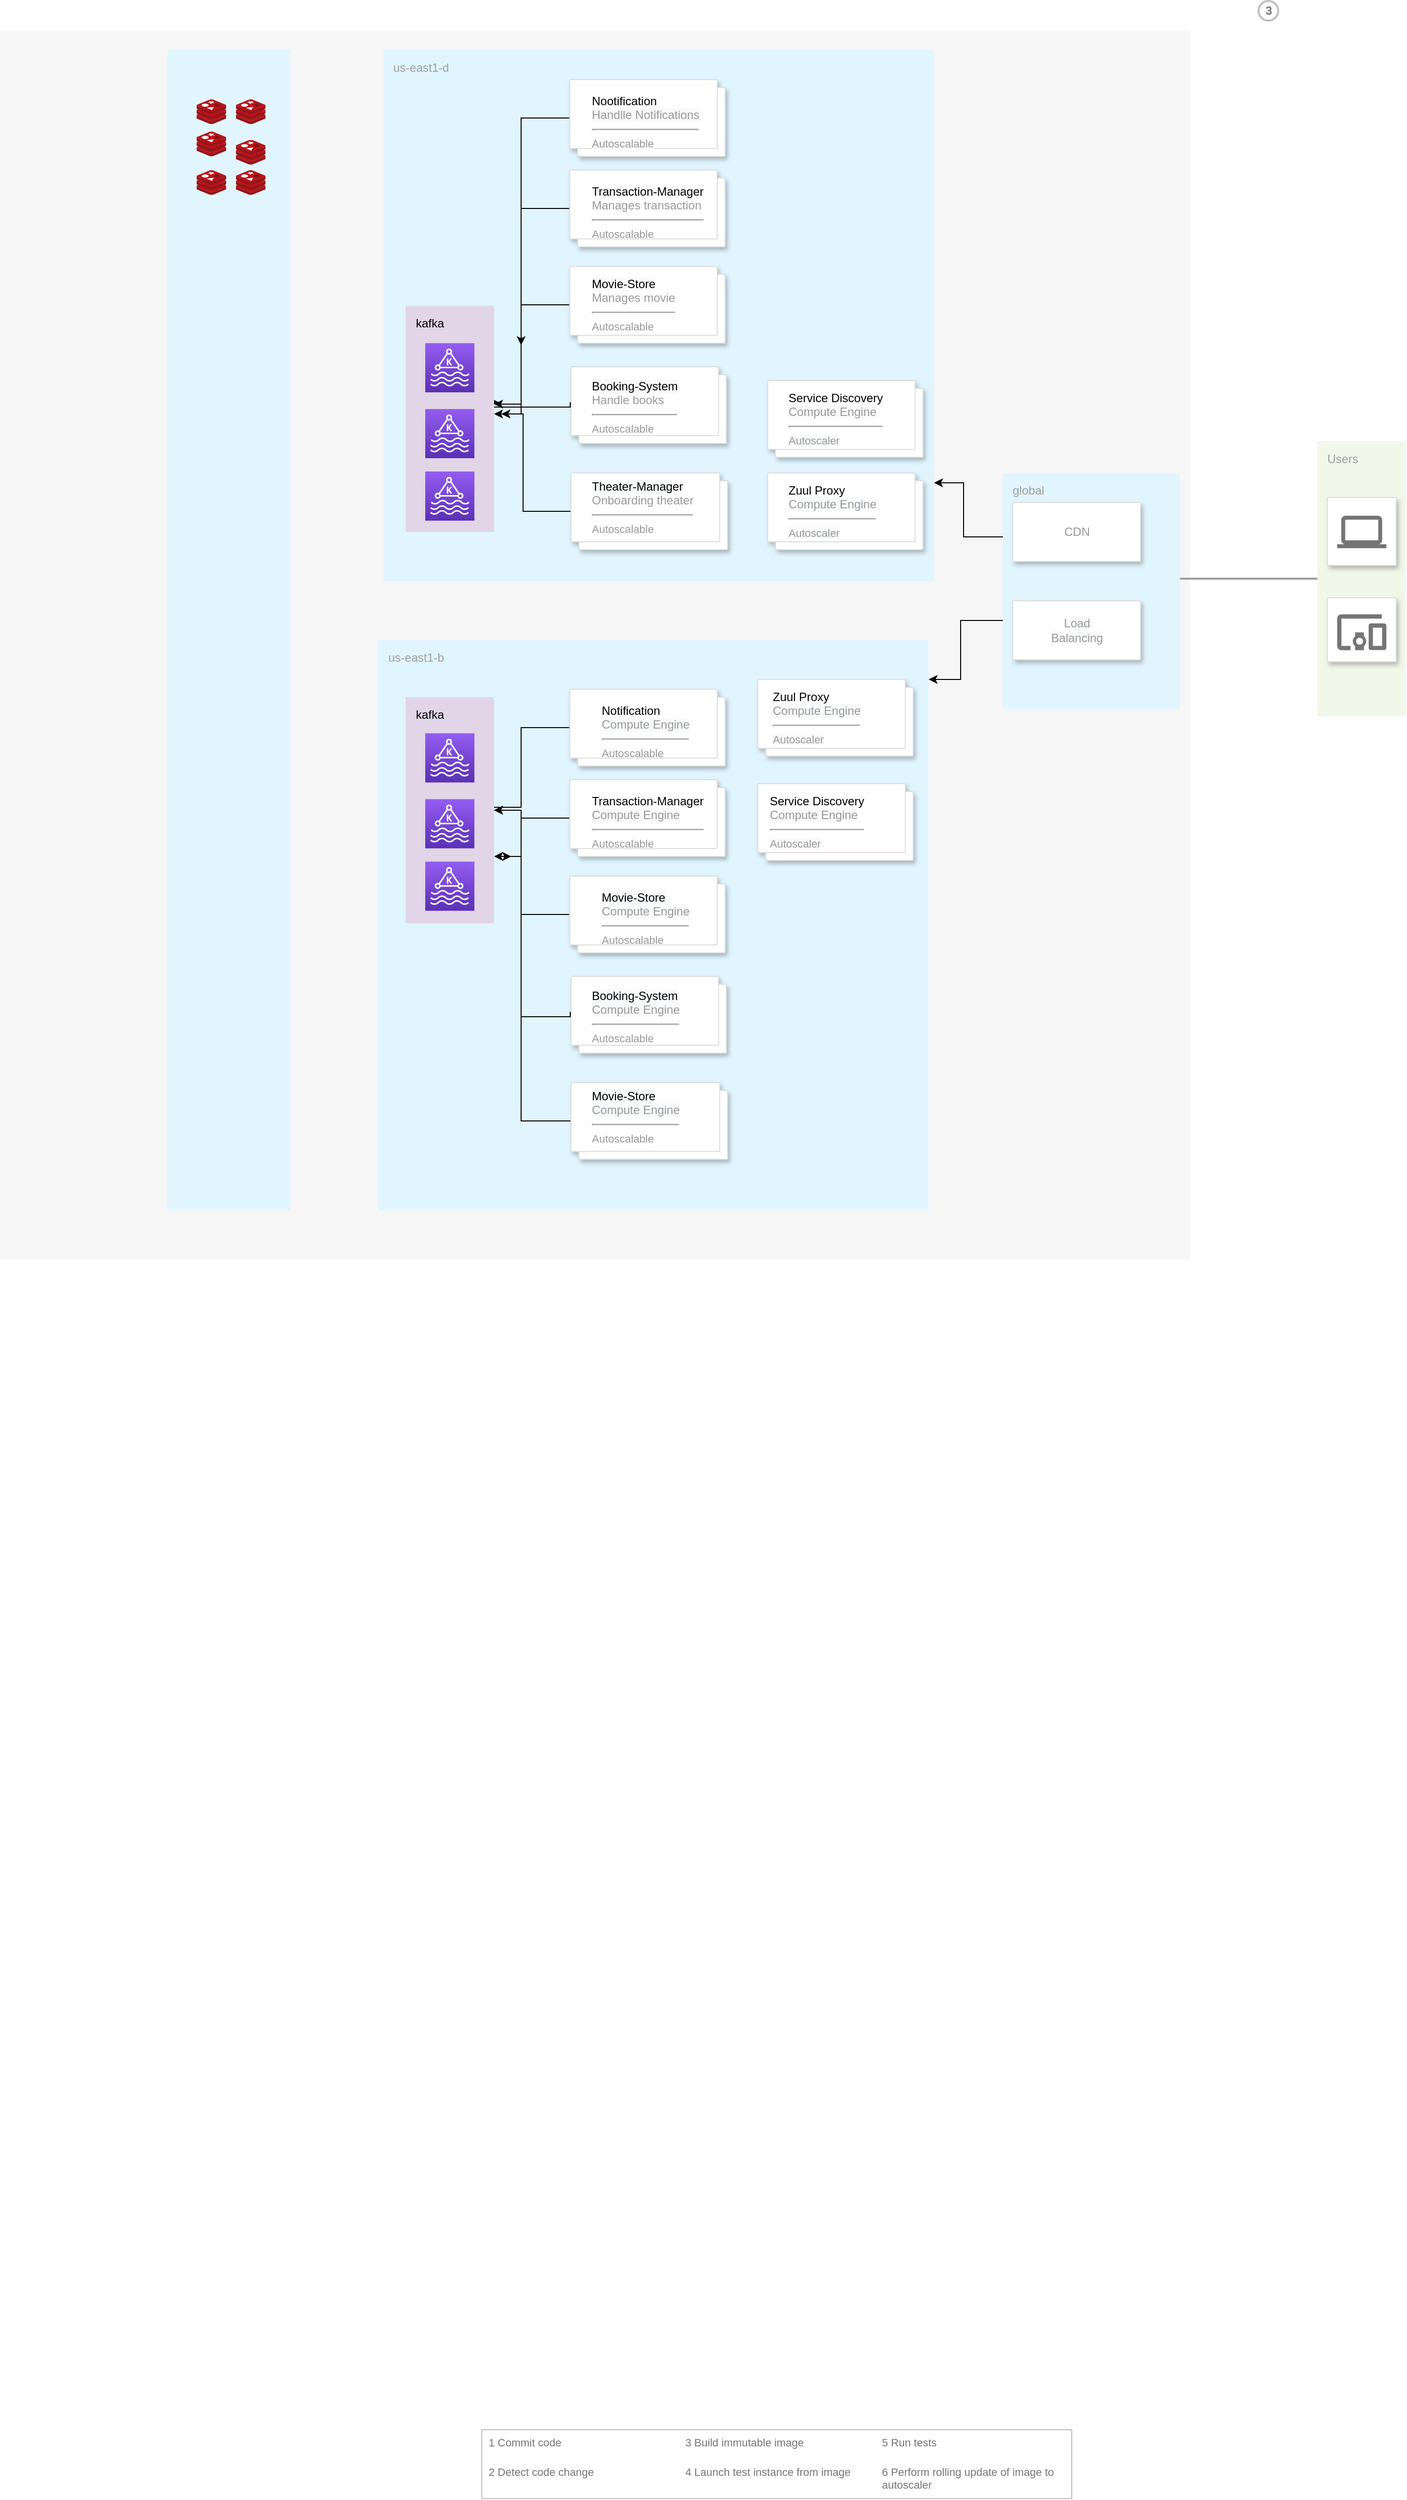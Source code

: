 <mxfile version="14.6.13" type="github">
  <diagram id="f106602c-feb2-e66a-4537-3a34d633f6aa" name="Page-1">
    <mxGraphModel dx="2591" dy="1601" grid="1" gridSize="10" guides="1" tooltips="1" connect="1" arrows="1" fold="1" page="1" pageScale="1" pageWidth="1169" pageHeight="827" background="#ffffff" math="0" shadow="0">
      <root>
        <mxCell id="0" />
        <mxCell id="1" parent="0" />
        <mxCell id="14" value="" style="fillColor=#F6F6F6;strokeColor=none;shadow=0;gradientColor=none;fontSize=14;align=left;spacing=10;fontColor=#717171;9E9E9E;verticalAlign=top;spacingTop=-4;fontStyle=0;spacingLeft=40;html=1;" parent="1" vertex="1">
          <mxGeometry x="-240" y="-10" width="1210" height="1250" as="geometry" />
        </mxCell>
        <mxCell id="756" value="Users" style="rounded=1;absoluteArcSize=1;arcSize=2;html=1;strokeColor=none;gradientColor=none;shadow=0;dashed=0;strokeColor=none;fontSize=12;fontColor=#9E9E9E;align=left;verticalAlign=top;spacing=10;spacingTop=-4;fillColor=#F1F8E9;" parent="1" vertex="1">
          <mxGeometry x="1100" y="407.5" width="90" height="280" as="geometry" />
        </mxCell>
        <mxCell id="753" value="us-east1-d" style="rounded=1;absoluteArcSize=1;arcSize=2;html=1;strokeColor=none;gradientColor=none;shadow=0;dashed=0;strokeColor=none;fontSize=12;fontColor=#9E9E9E;align=left;verticalAlign=top;spacing=10;spacingTop=-4;fillColor=#E1F5FE;" parent="1" vertex="1">
          <mxGeometry x="150" y="10" width="560" height="540" as="geometry" />
        </mxCell>
        <mxCell id="vBc87_a1FCo5C6hP3Pv9-857" value="" style="edgeStyle=orthogonalEdgeStyle;rounded=0;orthogonalLoop=1;jettySize=auto;html=1;" edge="1" parent="1" source="743" target="vBc87_a1FCo5C6hP3Pv9-837">
          <mxGeometry relative="1" as="geometry">
            <Array as="points">
              <mxPoint x="292" y="479" />
              <mxPoint x="292" y="380" />
            </Array>
          </mxGeometry>
        </mxCell>
        <mxCell id="743" value="" style="shape=mxgraph.gcp2.doubleRect;strokeColor=#dddddd;fillColor=#ffffff;shadow=1;strokeWidth=1;fontSize=10;fontColor=#9E9E9E;align=center;html=1;" parent="1" vertex="1">
          <mxGeometry x="340.75" y="440" width="159.25" height="78" as="geometry" />
        </mxCell>
        <mxCell id="749" value="" style="strokeColor=#dddddd;fillColor=#ffffff;shadow=1;strokeWidth=1;rounded=1;absoluteArcSize=1;arcSize=2;labelPosition=center;verticalLabelPosition=middle;align=center;verticalAlign=bottom;spacingLeft=0;fontColor=#999999;fontSize=12;whiteSpace=wrap;spacingBottom=2;html=1;" parent="1" vertex="1">
          <mxGeometry x="1110" y="465" width="70" height="69" as="geometry" />
        </mxCell>
        <mxCell id="750" value="" style="dashed=0;connectable=0;html=1;fillColor=#757575;strokeColor=none;shape=mxgraph.gcp2.laptop;part=1;" parent="749" vertex="1">
          <mxGeometry x="0.5" width="50" height="33" relative="1" as="geometry">
            <mxPoint x="-25" y="18.5" as="offset" />
          </mxGeometry>
        </mxCell>
        <mxCell id="751" value="" style="strokeColor=#dddddd;fillColor=#ffffff;shadow=1;strokeWidth=1;rounded=1;absoluteArcSize=1;arcSize=2;labelPosition=center;verticalLabelPosition=middle;align=center;verticalAlign=bottom;spacingLeft=0;fontColor=#999999;fontSize=12;whiteSpace=wrap;spacingBottom=2;html=1;" parent="1" vertex="1">
          <mxGeometry x="1110" y="567" width="70" height="65" as="geometry" />
        </mxCell>
        <mxCell id="752" value="" style="dashed=0;connectable=0;html=1;fillColor=#757575;strokeColor=none;shape=mxgraph.gcp2.mobile_devices;part=1;" parent="751" vertex="1">
          <mxGeometry x="0.5" width="50" height="36.5" relative="1" as="geometry">
            <mxPoint x="-25" y="16.75" as="offset" />
          </mxGeometry>
        </mxCell>
        <mxCell id="773" value="3" style="shape=ellipse;fillColor=#ffffff;strokeColor=#BDBDBD;strokeWidth=2;shadow=0;gradientColor=none;fontColor=#757575;align=center;html=1;fontStyle=1;spacingTop=-1;" parent="1" vertex="1">
          <mxGeometry x="1040" y="-40" width="20" height="20" as="geometry" />
        </mxCell>
        <mxCell id="vBc87_a1FCo5C6hP3Pv9-796" value="&lt;font color=&quot;#000000&quot; style=&quot;font-family: &amp;#34;helvetica&amp;#34; ; font-size: 12px ; font-style: normal ; font-weight: 400 ; letter-spacing: normal ; text-align: left ; text-indent: 0px ; text-transform: none ; word-spacing: 0px ; background-color: rgb(248 , 249 , 250)&quot;&gt;Theater-Manager&lt;/font&gt;&lt;br style=&quot;color: rgb(153 , 153 , 153) ; font-family: &amp;#34;helvetica&amp;#34; ; font-size: 12px ; font-style: normal ; font-weight: 400 ; letter-spacing: normal ; text-align: left ; text-indent: 0px ; text-transform: none ; word-spacing: 0px ; background-color: rgb(248 , 249 , 250)&quot;&gt;&lt;font color=&quot;#999999&quot; face=&quot;helvetica&quot;&gt;Onboarding theater&lt;/font&gt;&lt;br&gt;&lt;hr style=&quot;color: rgb(153 , 153 , 153) ; font-family: &amp;#34;helvetica&amp;#34; ; font-size: 12px ; font-style: normal ; font-weight: 400 ; letter-spacing: normal ; text-align: left ; text-indent: 0px ; text-transform: none ; word-spacing: 0px ; background-color: rgb(248 , 249 , 250)&quot;&gt;&lt;span style=&quot;color: rgb(153 , 153 , 153) ; font-family: &amp;#34;helvetica&amp;#34; ; font-size: 11px&quot;&gt;Autoscalable&lt;/span&gt;" style="text;whiteSpace=wrap;html=1;" vertex="1" parent="1">
          <mxGeometry x="360" y="440" width="120" height="70.5" as="geometry" />
        </mxCell>
        <mxCell id="vBc87_a1FCo5C6hP3Pv9-800" value="" style="shape=mxgraph.gcp2.doubleRect;strokeColor=#dddddd;fillColor=#ffffff;shadow=1;strokeWidth=1;fontSize=10;fontColor=#9E9E9E;align=center;html=1;" vertex="1" parent="1">
          <mxGeometry x="340.75" y="332" width="158" height="78" as="geometry" />
        </mxCell>
        <mxCell id="vBc87_a1FCo5C6hP3Pv9-858" value="" style="edgeStyle=orthogonalEdgeStyle;rounded=0;orthogonalLoop=1;jettySize=auto;html=1;entryX=1.05;entryY=0.426;entryDx=0;entryDy=0;entryPerimeter=0;" edge="1" parent="1" target="vBc87_a1FCo5C6hP3Pv9-837">
          <mxGeometry relative="1" as="geometry">
            <mxPoint x="340" y="368" as="sourcePoint" />
            <Array as="points">
              <mxPoint x="218" y="373" />
              <mxPoint x="218" y="368" />
            </Array>
          </mxGeometry>
        </mxCell>
        <mxCell id="vBc87_a1FCo5C6hP3Pv9-801" value="&lt;font color=&quot;#000000&quot; style=&quot;font-family: &amp;#34;helvetica&amp;#34; ; font-size: 12px ; font-style: normal ; font-weight: 400 ; letter-spacing: normal ; text-align: left ; text-indent: 0px ; text-transform: none ; word-spacing: 0px ; background-color: rgb(248 , 249 , 250)&quot;&gt;Booking-System&lt;/font&gt;&lt;br style=&quot;color: rgb(153 , 153 , 153) ; font-family: &amp;#34;helvetica&amp;#34; ; font-size: 12px ; font-style: normal ; font-weight: 400 ; letter-spacing: normal ; text-align: left ; text-indent: 0px ; text-transform: none ; word-spacing: 0px ; background-color: rgb(248 , 249 , 250)&quot;&gt;&lt;font color=&quot;#999999&quot; face=&quot;helvetica&quot;&gt;Handle books&lt;/font&gt;&lt;br&gt;&lt;hr style=&quot;color: rgb(153 , 153 , 153) ; font-family: &amp;#34;helvetica&amp;#34; ; font-size: 12px ; font-style: normal ; font-weight: 400 ; letter-spacing: normal ; text-align: left ; text-indent: 0px ; text-transform: none ; word-spacing: 0px ; background-color: rgb(248 , 249 , 250)&quot;&gt;&lt;span style=&quot;color: rgb(153 , 153 , 153) ; font-family: &amp;#34;helvetica&amp;#34; ; font-size: 11px&quot;&gt;Autoscalable&lt;/span&gt;" style="text;whiteSpace=wrap;html=1;" vertex="1" parent="1">
          <mxGeometry x="360" y="337.5" width="110" height="70" as="geometry" />
        </mxCell>
        <mxCell id="vBc87_a1FCo5C6hP3Pv9-859" value="" style="edgeStyle=orthogonalEdgeStyle;rounded=0;orthogonalLoop=1;jettySize=auto;html=1;" edge="1" parent="1" source="vBc87_a1FCo5C6hP3Pv9-802">
          <mxGeometry relative="1" as="geometry">
            <mxPoint x="270" y="380" as="targetPoint" />
            <Array as="points">
              <mxPoint x="290" y="269" />
              <mxPoint x="290" y="380" />
            </Array>
          </mxGeometry>
        </mxCell>
        <mxCell id="vBc87_a1FCo5C6hP3Pv9-802" value="" style="shape=mxgraph.gcp2.doubleRect;strokeColor=#dddddd;fillColor=#ffffff;shadow=1;strokeWidth=1;fontSize=10;fontColor=#9E9E9E;align=center;html=1;" vertex="1" parent="1">
          <mxGeometry x="339.5" y="230" width="158" height="78" as="geometry" />
        </mxCell>
        <mxCell id="vBc87_a1FCo5C6hP3Pv9-803" value="&lt;font color=&quot;#000000&quot; style=&quot;font-family: &amp;#34;helvetica&amp;#34; ; font-size: 12px ; font-style: normal ; font-weight: 400 ; letter-spacing: normal ; text-align: left ; text-indent: 0px ; text-transform: none ; word-spacing: 0px ; background-color: rgb(248 , 249 , 250)&quot;&gt;Movie-Store&lt;/font&gt;&lt;br style=&quot;color: rgb(153 , 153 , 153) ; font-family: &amp;#34;helvetica&amp;#34; ; font-size: 12px ; font-style: normal ; font-weight: 400 ; letter-spacing: normal ; text-align: left ; text-indent: 0px ; text-transform: none ; word-spacing: 0px ; background-color: rgb(248 , 249 , 250)&quot;&gt;&lt;font color=&quot;#999999&quot; face=&quot;helvetica&quot;&gt;Manages movie&lt;/font&gt;&lt;br&gt;&lt;hr style=&quot;color: rgb(153 , 153 , 153) ; font-family: &amp;#34;helvetica&amp;#34; ; font-size: 12px ; font-style: normal ; font-weight: 400 ; letter-spacing: normal ; text-align: left ; text-indent: 0px ; text-transform: none ; word-spacing: 0px ; background-color: rgb(248 , 249 , 250)&quot;&gt;&lt;span style=&quot;color: rgb(153 , 153 , 153) ; font-family: &amp;#34;helvetica&amp;#34; ; font-size: 11px&quot;&gt;Autoscalable&lt;/span&gt;" style="text;whiteSpace=wrap;html=1;" vertex="1" parent="1">
          <mxGeometry x="360" y="234" width="110" height="70" as="geometry" />
        </mxCell>
        <mxCell id="vBc87_a1FCo5C6hP3Pv9-855" value="" style="edgeStyle=orthogonalEdgeStyle;rounded=0;orthogonalLoop=1;jettySize=auto;html=1;" edge="1" parent="1" source="vBc87_a1FCo5C6hP3Pv9-804" target="vBc87_a1FCo5C6hP3Pv9-837">
          <mxGeometry relative="1" as="geometry">
            <mxPoint x="259.5" y="171" as="targetPoint" />
            <Array as="points">
              <mxPoint x="290" y="171" />
              <mxPoint x="290" y="370" />
            </Array>
          </mxGeometry>
        </mxCell>
        <mxCell id="vBc87_a1FCo5C6hP3Pv9-804" value="" style="shape=mxgraph.gcp2.doubleRect;strokeColor=#dddddd;fillColor=#ffffff;shadow=1;strokeWidth=1;fontSize=10;fontColor=#9E9E9E;align=center;html=1;" vertex="1" parent="1">
          <mxGeometry x="339.5" y="132" width="158" height="78" as="geometry" />
        </mxCell>
        <mxCell id="vBc87_a1FCo5C6hP3Pv9-805" value="&lt;font face=&quot;helvetica&quot;&gt;Transaction-Manager&lt;/font&gt;&lt;br style=&quot;color: rgb(153 , 153 , 153) ; font-family: &amp;#34;helvetica&amp;#34; ; font-size: 12px ; font-style: normal ; font-weight: 400 ; letter-spacing: normal ; text-align: left ; text-indent: 0px ; text-transform: none ; word-spacing: 0px ; background-color: rgb(248 , 249 , 250)&quot;&gt;&lt;font color=&quot;#999999&quot; face=&quot;helvetica&quot;&gt;Manages transaction&lt;/font&gt;&lt;br&gt;&lt;hr style=&quot;color: rgb(153 , 153 , 153) ; font-family: &amp;#34;helvetica&amp;#34; ; font-size: 12px ; font-style: normal ; font-weight: 400 ; letter-spacing: normal ; text-align: left ; text-indent: 0px ; text-transform: none ; word-spacing: 0px ; background-color: rgb(248 , 249 , 250)&quot;&gt;&lt;span style=&quot;color: rgb(153 , 153 , 153) ; font-family: &amp;#34;helvetica&amp;#34; ; font-size: 11px&quot;&gt;Autoscalable&lt;/span&gt;" style="text;whiteSpace=wrap;html=1;" vertex="1" parent="1">
          <mxGeometry x="360" y="140" width="119.5" height="70" as="geometry" />
        </mxCell>
        <mxCell id="vBc87_a1FCo5C6hP3Pv9-860" value="" style="edgeStyle=orthogonalEdgeStyle;rounded=0;orthogonalLoop=1;jettySize=auto;html=1;" edge="1" parent="1" source="vBc87_a1FCo5C6hP3Pv9-806">
          <mxGeometry relative="1" as="geometry">
            <mxPoint x="290" y="310" as="targetPoint" />
            <Array as="points">
              <mxPoint x="290" y="79" />
              <mxPoint x="290" y="270" />
            </Array>
          </mxGeometry>
        </mxCell>
        <mxCell id="vBc87_a1FCo5C6hP3Pv9-806" value="" style="shape=mxgraph.gcp2.doubleRect;strokeColor=#dddddd;fillColor=#ffffff;shadow=1;strokeWidth=1;fontSize=10;fontColor=#9E9E9E;align=center;html=1;" vertex="1" parent="1">
          <mxGeometry x="339.5" y="40" width="158" height="78" as="geometry" />
        </mxCell>
        <mxCell id="vBc87_a1FCo5C6hP3Pv9-807" value="&lt;font face=&quot;helvetica&quot;&gt;Nootification&lt;/font&gt;&lt;br style=&quot;color: rgb(153 , 153 , 153) ; font-family: &amp;#34;helvetica&amp;#34; ; font-size: 12px ; font-style: normal ; font-weight: 400 ; letter-spacing: normal ; text-align: left ; text-indent: 0px ; text-transform: none ; word-spacing: 0px ; background-color: rgb(248 , 249 , 250)&quot;&gt;&lt;span style=&quot;color: rgb(153 , 153 , 153) ; font-family: &amp;#34;helvetica&amp;#34; ; font-size: 12px ; font-style: normal ; font-weight: 400 ; letter-spacing: normal ; text-align: left ; text-indent: 0px ; text-transform: none ; word-spacing: 0px ; background-color: rgb(248 , 249 , 250) ; display: inline ; float: none&quot;&gt;Handlle Notifications&lt;/span&gt;&lt;hr style=&quot;color: rgb(153 , 153 , 153) ; font-family: &amp;#34;helvetica&amp;#34; ; font-size: 12px ; font-style: normal ; font-weight: 400 ; letter-spacing: normal ; text-align: left ; text-indent: 0px ; text-transform: none ; word-spacing: 0px ; background-color: rgb(248 , 249 , 250)&quot;&gt;&lt;font style=&quot;color: rgb(153 , 153 , 153) ; font-family: &amp;#34;helvetica&amp;#34; ; font-style: normal ; font-weight: 400 ; letter-spacing: normal ; text-align: left ; text-indent: 0px ; text-transform: none ; word-spacing: 0px ; background-color: rgb(248 , 249 , 250) ; font-size: 11px&quot;&gt;Autoscalable&lt;/font&gt;" style="text;whiteSpace=wrap;html=1;" vertex="1" parent="1">
          <mxGeometry x="360" y="48" width="119.5" height="70" as="geometry" />
        </mxCell>
        <mxCell id="vBc87_a1FCo5C6hP3Pv9-808" value="" style="shape=mxgraph.gcp2.doubleRect;strokeColor=#dddddd;fillColor=#ffffff;shadow=1;strokeWidth=1;fontSize=10;fontColor=#9E9E9E;align=center;html=1;" vertex="1" parent="1">
          <mxGeometry x="540.75" y="346" width="158" height="78" as="geometry" />
        </mxCell>
        <mxCell id="vBc87_a1FCo5C6hP3Pv9-809" value="&lt;font face=&quot;helvetica&quot;&gt;Service Discovery&lt;/font&gt;&lt;br style=&quot;color: rgb(153 , 153 , 153) ; font-family: &amp;#34;helvetica&amp;#34; ; font-size: 12px ; font-style: normal ; font-weight: 400 ; letter-spacing: normal ; text-align: left ; text-indent: 0px ; text-transform: none ; word-spacing: 0px ; background-color: rgb(248 , 249 , 250)&quot;&gt;&lt;span style=&quot;color: rgb(153 , 153 , 153) ; font-family: &amp;#34;helvetica&amp;#34; ; font-size: 12px ; font-style: normal ; font-weight: 400 ; letter-spacing: normal ; text-align: left ; text-indent: 0px ; text-transform: none ; word-spacing: 0px ; background-color: rgb(248 , 249 , 250) ; display: inline ; float: none&quot;&gt;Compute Engine&lt;/span&gt;&lt;hr style=&quot;color: rgb(153 , 153 , 153) ; font-family: &amp;#34;helvetica&amp;#34; ; font-size: 12px ; font-style: normal ; font-weight: 400 ; letter-spacing: normal ; text-align: left ; text-indent: 0px ; text-transform: none ; word-spacing: 0px ; background-color: rgb(248 , 249 , 250)&quot;&gt;&lt;font style=&quot;color: rgb(153 , 153 , 153) ; font-family: &amp;#34;helvetica&amp;#34; ; font-style: normal ; font-weight: 400 ; letter-spacing: normal ; text-align: left ; text-indent: 0px ; text-transform: none ; word-spacing: 0px ; background-color: rgb(248 , 249 , 250) ; font-size: 11px&quot;&gt;Autoscaler&lt;/font&gt;" style="text;whiteSpace=wrap;html=1;" vertex="1" parent="1">
          <mxGeometry x="560" y="350" width="119.5" height="70" as="geometry" />
        </mxCell>
        <mxCell id="vBc87_a1FCo5C6hP3Pv9-818" value="" style="shape=mxgraph.gcp2.doubleRect;strokeColor=#dddddd;fillColor=#ffffff;shadow=1;strokeWidth=1;fontSize=10;fontColor=#9E9E9E;align=center;html=1;" vertex="1" parent="1">
          <mxGeometry x="540.75" y="440" width="158" height="78" as="geometry" />
        </mxCell>
        <mxCell id="vBc87_a1FCo5C6hP3Pv9-819" value="&lt;font face=&quot;helvetica&quot;&gt;Zuul Proxy&lt;/font&gt;&lt;br style=&quot;color: rgb(153 , 153 , 153) ; font-family: &amp;#34;helvetica&amp;#34; ; font-size: 12px ; font-style: normal ; font-weight: 400 ; letter-spacing: normal ; text-align: left ; text-indent: 0px ; text-transform: none ; word-spacing: 0px ; background-color: rgb(248 , 249 , 250)&quot;&gt;&lt;span style=&quot;color: rgb(153 , 153 , 153) ; font-family: &amp;#34;helvetica&amp;#34; ; font-size: 12px ; font-style: normal ; font-weight: 400 ; letter-spacing: normal ; text-align: left ; text-indent: 0px ; text-transform: none ; word-spacing: 0px ; background-color: rgb(248 , 249 , 250) ; display: inline ; float: none&quot;&gt;Compute Engine&lt;/span&gt;&lt;hr style=&quot;color: rgb(153 , 153 , 153) ; font-family: &amp;#34;helvetica&amp;#34; ; font-size: 12px ; font-style: normal ; font-weight: 400 ; letter-spacing: normal ; text-align: left ; text-indent: 0px ; text-transform: none ; word-spacing: 0px ; background-color: rgb(248 , 249 , 250)&quot;&gt;&lt;font style=&quot;color: rgb(153 , 153 , 153) ; font-family: &amp;#34;helvetica&amp;#34; ; font-style: normal ; font-weight: 400 ; letter-spacing: normal ; text-align: left ; text-indent: 0px ; text-transform: none ; word-spacing: 0px ; background-color: rgb(248 , 249 , 250) ; font-size: 11px&quot;&gt;Autoscaler&lt;/font&gt;" style="text;whiteSpace=wrap;html=1;" vertex="1" parent="1">
          <mxGeometry x="560" y="444" width="119.5" height="70" as="geometry" />
        </mxCell>
        <mxCell id="vBc87_a1FCo5C6hP3Pv9-835" value="" style="edgeStyle=orthogonalEdgeStyle;rounded=0;orthogonalLoop=1;jettySize=auto;html=1;" edge="1" parent="1" source="vBc87_a1FCo5C6hP3Pv9-820" target="753">
          <mxGeometry relative="1" as="geometry">
            <Array as="points">
              <mxPoint x="740" y="505" />
              <mxPoint x="740" y="450" />
            </Array>
          </mxGeometry>
        </mxCell>
        <mxCell id="vBc87_a1FCo5C6hP3Pv9-951" value="" style="edgeStyle=orthogonalEdgeStyle;rounded=0;orthogonalLoop=1;jettySize=auto;html=1;" edge="1" parent="1" source="vBc87_a1FCo5C6hP3Pv9-820" target="vBc87_a1FCo5C6hP3Pv9-926">
          <mxGeometry relative="1" as="geometry">
            <mxPoint x="860" y="704.5" as="targetPoint" />
            <Array as="points">
              <mxPoint x="737" y="590" />
              <mxPoint x="737" y="650" />
            </Array>
          </mxGeometry>
        </mxCell>
        <mxCell id="vBc87_a1FCo5C6hP3Pv9-820" value="global" style="rounded=1;absoluteArcSize=1;arcSize=2;html=1;strokeColor=none;gradientColor=none;shadow=0;dashed=0;strokeColor=none;fontSize=12;fontColor=#9E9E9E;align=left;verticalAlign=top;spacing=10;spacingTop=-4;fillColor=#E1F5FE;" vertex="1" parent="1">
          <mxGeometry x="780" y="440" width="180" height="240" as="geometry" />
        </mxCell>
        <mxCell id="vBc87_a1FCo5C6hP3Pv9-821" value="" style="edgeStyle=orthogonalEdgeStyle;rounded=0;html=1;labelBackgroundColor=none;startFill=1;startSize=4;endArrow=none;endFill=1;endSize=4;jettySize=auto;orthogonalLoop=1;strokeColor=#9E9E9E;strokeWidth=2;fontSize=12;fontColor=#000000;align=center;dashed=0;exitX=0;exitY=0.5;exitDx=0;exitDy=0;" edge="1" parent="1" source="756" target="vBc87_a1FCo5C6hP3Pv9-820">
          <mxGeometry relative="1" as="geometry">
            <mxPoint x="1040" y="223.5" as="sourcePoint" />
            <mxPoint x="860" y="100" as="targetPoint" />
            <Array as="points">
              <mxPoint x="1040" y="548" />
              <mxPoint x="1040" y="548" />
            </Array>
          </mxGeometry>
        </mxCell>
        <mxCell id="vBc87_a1FCo5C6hP3Pv9-822" value="&lt;div style=&quot;text-align: left&quot;&gt;&lt;span style=&quot;font-size: 12px&quot;&gt;&lt;font color=&quot;#999999&quot; face=&quot;helvetica&quot;&gt;CDN&lt;/font&gt;&lt;/span&gt;&lt;/div&gt;" style="strokeColor=#dddddd;fillColor=#ffffff;shadow=1;strokeWidth=1;rounded=1;absoluteArcSize=1;arcSize=2;fontSize=10;fontColor=#9E9E9E;align=center;html=1;" vertex="1" parent="1">
          <mxGeometry x="790" y="470" width="130" height="60" as="geometry" />
        </mxCell>
        <mxCell id="vBc87_a1FCo5C6hP3Pv9-823" value="&lt;span style=&quot;color: rgb(153 , 153 , 153) ; font-family: &amp;#34;helvetica&amp;#34; ; font-size: 12px ; font-style: normal ; font-weight: 400 ; letter-spacing: normal ; text-align: left ; text-indent: 0px ; text-transform: none ; word-spacing: 0px ; background-color: rgb(248 , 249 , 250) ; display: inline ; float: none&quot;&gt;Load&lt;/span&gt;&lt;br style=&quot;color: rgb(153 , 153 , 153) ; font-family: &amp;#34;helvetica&amp;#34; ; font-size: 12px ; font-style: normal ; font-weight: 400 ; letter-spacing: normal ; text-align: left ; text-indent: 0px ; text-transform: none ; word-spacing: 0px ; background-color: rgb(248 , 249 , 250)&quot;&gt;&lt;span style=&quot;color: rgb(153 , 153 , 153) ; font-family: &amp;#34;helvetica&amp;#34; ; font-size: 12px ; font-style: normal ; font-weight: 400 ; letter-spacing: normal ; text-align: left ; text-indent: 0px ; text-transform: none ; word-spacing: 0px ; background-color: rgb(248 , 249 , 250) ; display: inline ; float: none&quot;&gt;Balancing&lt;/span&gt;" style="strokeColor=#dddddd;fillColor=#ffffff;shadow=1;strokeWidth=1;rounded=1;absoluteArcSize=1;arcSize=2;fontSize=10;fontColor=#9E9E9E;align=center;html=1;" vertex="1" parent="1">
          <mxGeometry x="790" y="570" width="130" height="60" as="geometry" />
        </mxCell>
        <mxCell id="vBc87_a1FCo5C6hP3Pv9-824" value="" style="fillColor=#ffffff;strokeColor=#BDBDBD;strokeWidth=1;shadow=0;gradientColor=none;fontSize=10;fontColor=#9E9E9E;align=center;html=1;" vertex="1" parent="1">
          <mxGeometry x="250" y="2430" width="600" height="70" as="geometry" />
        </mxCell>
        <mxCell id="vBc87_a1FCo5C6hP3Pv9-825" value="1 Commit code" style="strokeColor=none;fillColor=none;fontColor=#757575;align=left;html=1;fontStyle=0;spacingLeft=5;fontSize=11;verticalAlign=top;whiteSpace=wrap;spacingRight=5;" vertex="1" parent="vBc87_a1FCo5C6hP3Pv9-824">
          <mxGeometry width="200" height="30" relative="1" as="geometry" />
        </mxCell>
        <mxCell id="vBc87_a1FCo5C6hP3Pv9-826" value="2 Detect code change" style="strokeColor=none;fillColor=none;fontColor=#757575;align=left;html=1;fontStyle=0;spacingLeft=5;fontSize=11;verticalAlign=top;whiteSpace=wrap;spacingRight=5;" vertex="1" parent="vBc87_a1FCo5C6hP3Pv9-824">
          <mxGeometry width="200" height="30" relative="1" as="geometry">
            <mxPoint y="30" as="offset" />
          </mxGeometry>
        </mxCell>
        <mxCell id="vBc87_a1FCo5C6hP3Pv9-827" value="3 Build immutable image" style="strokeColor=none;fillColor=none;fontColor=#757575;align=left;html=1;fontStyle=0;spacingLeft=5;fontSize=11;verticalAlign=top;whiteSpace=wrap;spacingRight=5;" vertex="1" parent="vBc87_a1FCo5C6hP3Pv9-824">
          <mxGeometry width="200" height="30" relative="1" as="geometry">
            <mxPoint x="200" as="offset" />
          </mxGeometry>
        </mxCell>
        <mxCell id="vBc87_a1FCo5C6hP3Pv9-828" value="4 Launch test instance from image" style="strokeColor=none;fillColor=none;fontColor=#757575;align=left;html=1;fontStyle=0;spacingLeft=5;fontSize=11;verticalAlign=top;whiteSpace=wrap;spacingRight=5;" vertex="1" parent="vBc87_a1FCo5C6hP3Pv9-824">
          <mxGeometry width="200" height="30" relative="1" as="geometry">
            <mxPoint x="200" y="30" as="offset" />
          </mxGeometry>
        </mxCell>
        <mxCell id="vBc87_a1FCo5C6hP3Pv9-829" value="5 Run tests" style="strokeColor=none;fillColor=none;fontColor=#757575;align=left;html=1;fontStyle=0;spacingLeft=5;fontSize=11;verticalAlign=top;whiteSpace=wrap;spacingRight=5;" vertex="1" parent="vBc87_a1FCo5C6hP3Pv9-824">
          <mxGeometry width="200" height="30" relative="1" as="geometry">
            <mxPoint x="400" as="offset" />
          </mxGeometry>
        </mxCell>
        <mxCell id="vBc87_a1FCo5C6hP3Pv9-830" value="6 Perform rolling update of image to autoscaler" style="strokeColor=none;fillColor=none;fontColor=#757575;align=left;html=1;fontStyle=0;spacingLeft=5;fontSize=11;verticalAlign=top;whiteSpace=wrap;spacingRight=5;" vertex="1" parent="vBc87_a1FCo5C6hP3Pv9-824">
          <mxGeometry width="200" height="30" relative="1" as="geometry">
            <mxPoint x="400" y="30" as="offset" />
          </mxGeometry>
        </mxCell>
        <mxCell id="vBc87_a1FCo5C6hP3Pv9-837" value="kafka" style="rounded=1;absoluteArcSize=1;arcSize=2;html=1;strokeColor=#9673a6;shadow=0;dashed=0;strokeColor=none;fontSize=12;align=left;verticalAlign=top;spacing=10;spacingTop=-4;fillColor=#e1d5e7;" vertex="1" parent="1">
          <mxGeometry x="172.5" y="270" width="90" height="230" as="geometry" />
        </mxCell>
        <mxCell id="vBc87_a1FCo5C6hP3Pv9-838" value="" style="points=[[0,0,0],[0.25,0,0],[0.5,0,0],[0.75,0,0],[1,0,0],[0,1,0],[0.25,1,0],[0.5,1,0],[0.75,1,0],[1,1,0],[0,0.25,0],[0,0.5,0],[0,0.75,0],[1,0.25,0],[1,0.5,0],[1,0.75,0]];outlineConnect=0;fontColor=#232F3E;gradientColor=#945DF2;gradientDirection=north;fillColor=#5A30B5;strokeColor=#ffffff;dashed=0;verticalLabelPosition=bottom;verticalAlign=top;align=center;html=1;fontSize=12;fontStyle=0;aspect=fixed;shape=mxgraph.aws4.resourceIcon;resIcon=mxgraph.aws4.managed_streaming_for_kafka;" vertex="1" parent="1">
          <mxGeometry x="192.5" y="308" width="50" height="50" as="geometry" />
        </mxCell>
        <mxCell id="vBc87_a1FCo5C6hP3Pv9-839" value="" style="points=[[0,0,0],[0.25,0,0],[0.5,0,0],[0.75,0,0],[1,0,0],[0,1,0],[0.25,1,0],[0.5,1,0],[0.75,1,0],[1,1,0],[0,0.25,0],[0,0.5,0],[0,0.75,0],[1,0.25,0],[1,0.5,0],[1,0.75,0]];outlineConnect=0;fontColor=#232F3E;gradientColor=#945DF2;gradientDirection=north;fillColor=#5A30B5;strokeColor=#ffffff;dashed=0;verticalLabelPosition=bottom;verticalAlign=top;align=center;html=1;fontSize=12;fontStyle=0;aspect=fixed;shape=mxgraph.aws4.resourceIcon;resIcon=mxgraph.aws4.managed_streaming_for_kafka;" vertex="1" parent="1">
          <mxGeometry x="192.5" y="375" width="50" height="50" as="geometry" />
        </mxCell>
        <mxCell id="vBc87_a1FCo5C6hP3Pv9-840" value="" style="points=[[0,0,0],[0.25,0,0],[0.5,0,0],[0.75,0,0],[1,0,0],[0,1,0],[0.25,1,0],[0.5,1,0],[0.75,1,0],[1,1,0],[0,0.25,0],[0,0.5,0],[0,0.75,0],[1,0.25,0],[1,0.5,0],[1,0.75,0]];outlineConnect=0;fontColor=#232F3E;gradientColor=#945DF2;gradientDirection=north;fillColor=#5A30B5;strokeColor=#ffffff;dashed=0;verticalLabelPosition=bottom;verticalAlign=top;align=center;html=1;fontSize=12;fontStyle=0;aspect=fixed;shape=mxgraph.aws4.resourceIcon;resIcon=mxgraph.aws4.managed_streaming_for_kafka;" vertex="1" parent="1">
          <mxGeometry x="192.5" y="438.5" width="50" height="50" as="geometry" />
        </mxCell>
        <mxCell id="vBc87_a1FCo5C6hP3Pv9-926" value="us-east1-b" style="rounded=1;absoluteArcSize=1;arcSize=2;html=1;strokeColor=none;gradientColor=none;shadow=0;dashed=0;strokeColor=none;fontSize=12;fontColor=#9E9E9E;align=left;verticalAlign=top;spacing=10;spacingTop=-4;fillColor=#E1F5FE;" vertex="1" parent="1">
          <mxGeometry x="144.5" y="610" width="560" height="580" as="geometry" />
        </mxCell>
        <mxCell id="vBc87_a1FCo5C6hP3Pv9-927" value="" style="edgeStyle=orthogonalEdgeStyle;rounded=0;orthogonalLoop=1;jettySize=auto;html=1;" edge="1" parent="1" source="vBc87_a1FCo5C6hP3Pv9-928" target="vBc87_a1FCo5C6hP3Pv9-944">
          <mxGeometry relative="1" as="geometry">
            <Array as="points">
              <mxPoint x="290" y="1099" />
              <mxPoint x="290" y="783" />
            </Array>
          </mxGeometry>
        </mxCell>
        <mxCell id="vBc87_a1FCo5C6hP3Pv9-928" value="" style="shape=mxgraph.gcp2.doubleRect;strokeColor=#dddddd;fillColor=#ffffff;shadow=1;strokeWidth=1;fontSize=10;fontColor=#9E9E9E;align=center;html=1;" vertex="1" parent="1">
          <mxGeometry x="340.75" y="1060" width="159.25" height="78" as="geometry" />
        </mxCell>
        <mxCell id="vBc87_a1FCo5C6hP3Pv9-929" value="&lt;font color=&quot;#000000&quot; style=&quot;font-family: &amp;#34;helvetica&amp;#34; ; font-size: 12px ; font-style: normal ; font-weight: 400 ; letter-spacing: normal ; text-align: left ; text-indent: 0px ; text-transform: none ; word-spacing: 0px ; background-color: rgb(248 , 249 , 250)&quot;&gt;Movie-Store&lt;/font&gt;&lt;br style=&quot;color: rgb(153 , 153 , 153) ; font-family: &amp;#34;helvetica&amp;#34; ; font-size: 12px ; font-style: normal ; font-weight: 400 ; letter-spacing: normal ; text-align: left ; text-indent: 0px ; text-transform: none ; word-spacing: 0px ; background-color: rgb(248 , 249 , 250)&quot;&gt;&lt;span style=&quot;color: rgb(153 , 153 , 153) ; font-family: &amp;#34;helvetica&amp;#34; ; font-size: 12px ; font-style: normal ; font-weight: 400 ; letter-spacing: normal ; text-align: left ; text-indent: 0px ; text-transform: none ; word-spacing: 0px ; background-color: rgb(248 , 249 , 250) ; display: inline ; float: none&quot;&gt;Compute Engine&lt;/span&gt;&lt;hr style=&quot;color: rgb(153 , 153 , 153) ; font-family: &amp;#34;helvetica&amp;#34; ; font-size: 12px ; font-style: normal ; font-weight: 400 ; letter-spacing: normal ; text-align: left ; text-indent: 0px ; text-transform: none ; word-spacing: 0px ; background-color: rgb(248 , 249 , 250)&quot;&gt;&lt;span style=&quot;color: rgb(153 , 153 , 153) ; font-family: &amp;#34;helvetica&amp;#34; ; font-size: 11px&quot;&gt;Autoscalable&lt;/span&gt;" style="text;whiteSpace=wrap;html=1;" vertex="1" parent="1">
          <mxGeometry x="360" y="1060" width="100" height="70.5" as="geometry" />
        </mxCell>
        <mxCell id="vBc87_a1FCo5C6hP3Pv9-930" value="" style="shape=mxgraph.gcp2.doubleRect;strokeColor=#dddddd;fillColor=#ffffff;shadow=1;strokeWidth=1;fontSize=10;fontColor=#9E9E9E;align=center;html=1;" vertex="1" parent="1">
          <mxGeometry x="340.75" y="952" width="158" height="78" as="geometry" />
        </mxCell>
        <mxCell id="vBc87_a1FCo5C6hP3Pv9-931" value="" style="edgeStyle=orthogonalEdgeStyle;rounded=0;orthogonalLoop=1;jettySize=auto;html=1;" edge="1" parent="1">
          <mxGeometry relative="1" as="geometry">
            <mxPoint x="340" y="988" as="sourcePoint" />
            <Array as="points">
              <mxPoint x="340" y="993" />
              <mxPoint x="290" y="993" />
              <mxPoint x="290" y="830" />
              <mxPoint x="267" y="830" />
            </Array>
            <mxPoint x="280" y="830" as="targetPoint" />
          </mxGeometry>
        </mxCell>
        <mxCell id="vBc87_a1FCo5C6hP3Pv9-932" value="&lt;font color=&quot;#000000&quot; style=&quot;font-family: &amp;#34;helvetica&amp;#34; ; font-size: 12px ; font-style: normal ; font-weight: 400 ; letter-spacing: normal ; text-align: left ; text-indent: 0px ; text-transform: none ; word-spacing: 0px ; background-color: rgb(248 , 249 , 250)&quot;&gt;Booking-System&lt;/font&gt;&lt;br style=&quot;color: rgb(153 , 153 , 153) ; font-family: &amp;#34;helvetica&amp;#34; ; font-size: 12px ; font-style: normal ; font-weight: 400 ; letter-spacing: normal ; text-align: left ; text-indent: 0px ; text-transform: none ; word-spacing: 0px ; background-color: rgb(248 , 249 , 250)&quot;&gt;&lt;span style=&quot;color: rgb(153 , 153 , 153) ; font-family: &amp;#34;helvetica&amp;#34; ; font-size: 12px ; font-style: normal ; font-weight: 400 ; letter-spacing: normal ; text-align: left ; text-indent: 0px ; text-transform: none ; word-spacing: 0px ; background-color: rgb(248 , 249 , 250) ; display: inline ; float: none&quot;&gt;Compute Engine&lt;/span&gt;&lt;hr style=&quot;color: rgb(153 , 153 , 153) ; font-family: &amp;#34;helvetica&amp;#34; ; font-size: 12px ; font-style: normal ; font-weight: 400 ; letter-spacing: normal ; text-align: left ; text-indent: 0px ; text-transform: none ; word-spacing: 0px ; background-color: rgb(248 , 249 , 250)&quot;&gt;&lt;span style=&quot;color: rgb(153 , 153 , 153) ; font-family: &amp;#34;helvetica&amp;#34; ; font-size: 11px&quot;&gt;Autoscalable&lt;/span&gt;" style="text;whiteSpace=wrap;html=1;" vertex="1" parent="1">
          <mxGeometry x="360" y="957.5" width="110" height="70" as="geometry" />
        </mxCell>
        <mxCell id="vBc87_a1FCo5C6hP3Pv9-933" value="" style="edgeStyle=orthogonalEdgeStyle;rounded=0;orthogonalLoop=1;jettySize=auto;html=1;" edge="1" parent="1" source="vBc87_a1FCo5C6hP3Pv9-934" target="vBc87_a1FCo5C6hP3Pv9-944">
          <mxGeometry relative="1" as="geometry">
            <mxPoint x="242.5" y="953" as="targetPoint" />
            <Array as="points">
              <mxPoint x="290" y="889" />
              <mxPoint x="290" y="830" />
            </Array>
          </mxGeometry>
        </mxCell>
        <mxCell id="vBc87_a1FCo5C6hP3Pv9-934" value="" style="shape=mxgraph.gcp2.doubleRect;strokeColor=#dddddd;fillColor=#ffffff;shadow=1;strokeWidth=1;fontSize=10;fontColor=#9E9E9E;align=center;html=1;" vertex="1" parent="1">
          <mxGeometry x="339.5" y="850" width="158" height="78" as="geometry" />
        </mxCell>
        <mxCell id="vBc87_a1FCo5C6hP3Pv9-935" value="&lt;font color=&quot;#000000&quot; style=&quot;font-family: &amp;#34;helvetica&amp;#34; ; font-size: 12px ; font-style: normal ; font-weight: 400 ; letter-spacing: normal ; text-align: left ; text-indent: 0px ; text-transform: none ; word-spacing: 0px ; background-color: rgb(248 , 249 , 250)&quot;&gt;Movie-Store&lt;/font&gt;&lt;br style=&quot;color: rgb(153 , 153 , 153) ; font-family: &amp;#34;helvetica&amp;#34; ; font-size: 12px ; font-style: normal ; font-weight: 400 ; letter-spacing: normal ; text-align: left ; text-indent: 0px ; text-transform: none ; word-spacing: 0px ; background-color: rgb(248 , 249 , 250)&quot;&gt;&lt;span style=&quot;color: rgb(153 , 153 , 153) ; font-family: &amp;#34;helvetica&amp;#34; ; font-size: 12px ; font-style: normal ; font-weight: 400 ; letter-spacing: normal ; text-align: left ; text-indent: 0px ; text-transform: none ; word-spacing: 0px ; background-color: rgb(248 , 249 , 250) ; display: inline ; float: none&quot;&gt;Compute Engine&lt;/span&gt;&lt;hr style=&quot;color: rgb(153 , 153 , 153) ; font-family: &amp;#34;helvetica&amp;#34; ; font-size: 12px ; font-style: normal ; font-weight: 400 ; letter-spacing: normal ; text-align: left ; text-indent: 0px ; text-transform: none ; word-spacing: 0px ; background-color: rgb(248 , 249 , 250)&quot;&gt;&lt;span style=&quot;color: rgb(153 , 153 , 153) ; font-family: &amp;#34;helvetica&amp;#34; ; font-size: 11px&quot;&gt;Autoscalable&lt;/span&gt;" style="text;whiteSpace=wrap;html=1;" vertex="1" parent="1">
          <mxGeometry x="369.5" y="858" width="110" height="70" as="geometry" />
        </mxCell>
        <mxCell id="vBc87_a1FCo5C6hP3Pv9-936" value="" style="edgeStyle=orthogonalEdgeStyle;rounded=0;orthogonalLoop=1;jettySize=auto;html=1;" edge="1" parent="1" source="vBc87_a1FCo5C6hP3Pv9-937" target="vBc87_a1FCo5C6hP3Pv9-944">
          <mxGeometry relative="1" as="geometry">
            <mxPoint x="259.5" y="791" as="targetPoint" />
            <Array as="points">
              <mxPoint x="290" y="791" />
              <mxPoint x="290" y="783" />
            </Array>
          </mxGeometry>
        </mxCell>
        <mxCell id="vBc87_a1FCo5C6hP3Pv9-937" value="" style="shape=mxgraph.gcp2.doubleRect;strokeColor=#dddddd;fillColor=#ffffff;shadow=1;strokeWidth=1;fontSize=10;fontColor=#9E9E9E;align=center;html=1;" vertex="1" parent="1">
          <mxGeometry x="339.5" y="752" width="158" height="78" as="geometry" />
        </mxCell>
        <mxCell id="vBc87_a1FCo5C6hP3Pv9-938" value="&lt;font face=&quot;helvetica&quot;&gt;Transaction-Manager&lt;/font&gt;&lt;br style=&quot;color: rgb(153 , 153 , 153) ; font-family: &amp;#34;helvetica&amp;#34; ; font-size: 12px ; font-style: normal ; font-weight: 400 ; letter-spacing: normal ; text-align: left ; text-indent: 0px ; text-transform: none ; word-spacing: 0px ; background-color: rgb(248 , 249 , 250)&quot;&gt;&lt;span style=&quot;color: rgb(153 , 153 , 153) ; font-family: &amp;#34;helvetica&amp;#34; ; font-size: 12px ; font-style: normal ; font-weight: 400 ; letter-spacing: normal ; text-align: left ; text-indent: 0px ; text-transform: none ; word-spacing: 0px ; background-color: rgb(248 , 249 , 250) ; display: inline ; float: none&quot;&gt;Compute Engine&lt;/span&gt;&lt;hr style=&quot;color: rgb(153 , 153 , 153) ; font-family: &amp;#34;helvetica&amp;#34; ; font-size: 12px ; font-style: normal ; font-weight: 400 ; letter-spacing: normal ; text-align: left ; text-indent: 0px ; text-transform: none ; word-spacing: 0px ; background-color: rgb(248 , 249 , 250)&quot;&gt;&lt;span style=&quot;color: rgb(153 , 153 , 153) ; font-family: &amp;#34;helvetica&amp;#34; ; font-size: 11px&quot;&gt;Autoscalable&lt;/span&gt;" style="text;whiteSpace=wrap;html=1;" vertex="1" parent="1">
          <mxGeometry x="360" y="760" width="119.5" height="70" as="geometry" />
        </mxCell>
        <mxCell id="vBc87_a1FCo5C6hP3Pv9-939" value="" style="edgeStyle=orthogonalEdgeStyle;rounded=0;orthogonalLoop=1;jettySize=auto;html=1;entryX=0.75;entryY=0;entryDx=0;entryDy=0;" edge="1" parent="1" source="vBc87_a1FCo5C6hP3Pv9-940" target="vBc87_a1FCo5C6hP3Pv9-944">
          <mxGeometry relative="1" as="geometry">
            <mxPoint x="259.5" y="699" as="targetPoint" />
            <Array as="points">
              <mxPoint x="290" y="699" />
              <mxPoint x="290" y="780" />
              <mxPoint x="240" y="780" />
            </Array>
          </mxGeometry>
        </mxCell>
        <mxCell id="vBc87_a1FCo5C6hP3Pv9-940" value="" style="shape=mxgraph.gcp2.doubleRect;strokeColor=#dddddd;fillColor=#ffffff;shadow=1;strokeWidth=1;fontSize=10;fontColor=#9E9E9E;align=center;html=1;" vertex="1" parent="1">
          <mxGeometry x="339.5" y="660" width="158" height="78" as="geometry" />
        </mxCell>
        <mxCell id="vBc87_a1FCo5C6hP3Pv9-941" value="&lt;font face=&quot;helvetica&quot;&gt;Notification&lt;/font&gt;&lt;br style=&quot;color: rgb(153 , 153 , 153) ; font-family: &amp;#34;helvetica&amp;#34; ; font-size: 12px ; font-style: normal ; font-weight: 400 ; letter-spacing: normal ; text-align: left ; text-indent: 0px ; text-transform: none ; word-spacing: 0px ; background-color: rgb(248 , 249 , 250)&quot;&gt;&lt;span style=&quot;color: rgb(153 , 153 , 153) ; font-family: &amp;#34;helvetica&amp;#34; ; font-size: 12px ; font-style: normal ; font-weight: 400 ; letter-spacing: normal ; text-align: left ; text-indent: 0px ; text-transform: none ; word-spacing: 0px ; background-color: rgb(248 , 249 , 250) ; display: inline ; float: none&quot;&gt;Compute Engine&lt;/span&gt;&lt;hr style=&quot;color: rgb(153 , 153 , 153) ; font-family: &amp;#34;helvetica&amp;#34; ; font-size: 12px ; font-style: normal ; font-weight: 400 ; letter-spacing: normal ; text-align: left ; text-indent: 0px ; text-transform: none ; word-spacing: 0px ; background-color: rgb(248 , 249 , 250)&quot;&gt;&lt;span style=&quot;color: rgb(153 , 153 , 153) ; font-family: &amp;#34;helvetica&amp;#34; ; font-size: 11px&quot;&gt;Autoscalable&lt;/span&gt;" style="text;whiteSpace=wrap;html=1;" vertex="1" parent="1">
          <mxGeometry x="369.5" y="668" width="110" height="70" as="geometry" />
        </mxCell>
        <mxCell id="vBc87_a1FCo5C6hP3Pv9-944" value="kafka" style="rounded=1;absoluteArcSize=1;arcSize=2;html=1;strokeColor=#9673a6;shadow=0;dashed=0;strokeColor=none;fontSize=12;align=left;verticalAlign=top;spacing=10;spacingTop=-4;fillColor=#e1d5e7;" vertex="1" parent="1">
          <mxGeometry x="172.5" y="668" width="90" height="230" as="geometry" />
        </mxCell>
        <mxCell id="vBc87_a1FCo5C6hP3Pv9-952" value="" style="shape=mxgraph.gcp2.doubleRect;strokeColor=#dddddd;fillColor=#ffffff;shadow=1;strokeWidth=1;fontSize=10;fontColor=#9E9E9E;align=center;html=1;" vertex="1" parent="1">
          <mxGeometry x="530.75" y="756" width="158" height="78" as="geometry" />
        </mxCell>
        <mxCell id="vBc87_a1FCo5C6hP3Pv9-953" value="" style="shape=mxgraph.gcp2.doubleRect;strokeColor=#dddddd;fillColor=#ffffff;shadow=1;strokeWidth=1;fontSize=10;fontColor=#9E9E9E;align=center;html=1;" vertex="1" parent="1">
          <mxGeometry x="530.75" y="650" width="158" height="78" as="geometry" />
        </mxCell>
        <mxCell id="vBc87_a1FCo5C6hP3Pv9-954" value="&lt;font face=&quot;helvetica&quot;&gt;Zuul Proxy&lt;/font&gt;&lt;br style=&quot;color: rgb(153 , 153 , 153) ; font-family: &amp;#34;helvetica&amp;#34; ; font-size: 12px ; font-style: normal ; font-weight: 400 ; letter-spacing: normal ; text-align: left ; text-indent: 0px ; text-transform: none ; word-spacing: 0px ; background-color: rgb(248 , 249 , 250)&quot;&gt;&lt;span style=&quot;color: rgb(153 , 153 , 153) ; font-family: &amp;#34;helvetica&amp;#34; ; font-size: 12px ; font-style: normal ; font-weight: 400 ; letter-spacing: normal ; text-align: left ; text-indent: 0px ; text-transform: none ; word-spacing: 0px ; background-color: rgb(248 , 249 , 250) ; display: inline ; float: none&quot;&gt;Compute Engine&lt;/span&gt;&lt;hr style=&quot;color: rgb(153 , 153 , 153) ; font-family: &amp;#34;helvetica&amp;#34; ; font-size: 12px ; font-style: normal ; font-weight: 400 ; letter-spacing: normal ; text-align: left ; text-indent: 0px ; text-transform: none ; word-spacing: 0px ; background-color: rgb(248 , 249 , 250)&quot;&gt;&lt;font style=&quot;color: rgb(153 , 153 , 153) ; font-family: &amp;#34;helvetica&amp;#34; ; font-style: normal ; font-weight: 400 ; letter-spacing: normal ; text-align: left ; text-indent: 0px ; text-transform: none ; word-spacing: 0px ; background-color: rgb(248 , 249 , 250) ; font-size: 11px&quot;&gt;Autoscaler&lt;/font&gt;" style="text;whiteSpace=wrap;html=1;" vertex="1" parent="1">
          <mxGeometry x="544.25" y="654" width="119.5" height="70" as="geometry" />
        </mxCell>
        <mxCell id="vBc87_a1FCo5C6hP3Pv9-955" value="&lt;font face=&quot;helvetica&quot;&gt;Service Discovery&lt;/font&gt;&lt;br style=&quot;color: rgb(153 , 153 , 153) ; font-family: &amp;#34;helvetica&amp;#34; ; font-size: 12px ; font-style: normal ; font-weight: 400 ; letter-spacing: normal ; text-align: left ; text-indent: 0px ; text-transform: none ; word-spacing: 0px ; background-color: rgb(248 , 249 , 250)&quot;&gt;&lt;span style=&quot;color: rgb(153 , 153 , 153) ; font-family: &amp;#34;helvetica&amp;#34; ; font-size: 12px ; font-style: normal ; font-weight: 400 ; letter-spacing: normal ; text-align: left ; text-indent: 0px ; text-transform: none ; word-spacing: 0px ; background-color: rgb(248 , 249 , 250) ; display: inline ; float: none&quot;&gt;Compute Engine&lt;/span&gt;&lt;hr style=&quot;color: rgb(153 , 153 , 153) ; font-family: &amp;#34;helvetica&amp;#34; ; font-size: 12px ; font-style: normal ; font-weight: 400 ; letter-spacing: normal ; text-align: left ; text-indent: 0px ; text-transform: none ; word-spacing: 0px ; background-color: rgb(248 , 249 , 250)&quot;&gt;&lt;font style=&quot;color: rgb(153 , 153 , 153) ; font-family: &amp;#34;helvetica&amp;#34; ; font-style: normal ; font-weight: 400 ; letter-spacing: normal ; text-align: left ; text-indent: 0px ; text-transform: none ; word-spacing: 0px ; background-color: rgb(248 , 249 , 250) ; font-size: 11px&quot;&gt;Autoscaler&lt;/font&gt;" style="text;whiteSpace=wrap;html=1;" vertex="1" parent="1">
          <mxGeometry x="540.75" y="760" width="119.5" height="70" as="geometry" />
        </mxCell>
        <mxCell id="vBc87_a1FCo5C6hP3Pv9-959" value="" style="points=[[0,0,0],[0.25,0,0],[0.5,0,0],[0.75,0,0],[1,0,0],[0,1,0],[0.25,1,0],[0.5,1,0],[0.75,1,0],[1,1,0],[0,0.25,0],[0,0.5,0],[0,0.75,0],[1,0.25,0],[1,0.5,0],[1,0.75,0]];outlineConnect=0;fontColor=#232F3E;gradientColor=#945DF2;gradientDirection=north;fillColor=#5A30B5;strokeColor=#ffffff;dashed=0;verticalLabelPosition=bottom;verticalAlign=top;align=center;html=1;fontSize=12;fontStyle=0;aspect=fixed;shape=mxgraph.aws4.resourceIcon;resIcon=mxgraph.aws4.managed_streaming_for_kafka;" vertex="1" parent="1">
          <mxGeometry x="192.5" y="704.75" width="50" height="50" as="geometry" />
        </mxCell>
        <mxCell id="vBc87_a1FCo5C6hP3Pv9-960" value="" style="points=[[0,0,0],[0.25,0,0],[0.5,0,0],[0.75,0,0],[1,0,0],[0,1,0],[0.25,1,0],[0.5,1,0],[0.75,1,0],[1,1,0],[0,0.25,0],[0,0.5,0],[0,0.75,0],[1,0.25,0],[1,0.5,0],[1,0.75,0]];outlineConnect=0;fontColor=#232F3E;gradientColor=#945DF2;gradientDirection=north;fillColor=#5A30B5;strokeColor=#ffffff;dashed=0;verticalLabelPosition=bottom;verticalAlign=top;align=center;html=1;fontSize=12;fontStyle=0;aspect=fixed;shape=mxgraph.aws4.resourceIcon;resIcon=mxgraph.aws4.managed_streaming_for_kafka;" vertex="1" parent="1">
          <mxGeometry x="192.5" y="771.75" width="50" height="50" as="geometry" />
        </mxCell>
        <mxCell id="vBc87_a1FCo5C6hP3Pv9-961" value="" style="points=[[0,0,0],[0.25,0,0],[0.5,0,0],[0.75,0,0],[1,0,0],[0,1,0],[0.25,1,0],[0.5,1,0],[0.75,1,0],[1,1,0],[0,0.25,0],[0,0.5,0],[0,0.75,0],[1,0.25,0],[1,0.5,0],[1,0.75,0]];outlineConnect=0;fontColor=#232F3E;gradientColor=#945DF2;gradientDirection=north;fillColor=#5A30B5;strokeColor=#ffffff;dashed=0;verticalLabelPosition=bottom;verticalAlign=top;align=center;html=1;fontSize=12;fontStyle=0;aspect=fixed;shape=mxgraph.aws4.resourceIcon;resIcon=mxgraph.aws4.managed_streaming_for_kafka;" vertex="1" parent="1">
          <mxGeometry x="192.5" y="835.25" width="50" height="50" as="geometry" />
        </mxCell>
        <mxCell id="vBc87_a1FCo5C6hP3Pv9-962" value="" style="rounded=1;absoluteArcSize=1;arcSize=2;html=1;strokeColor=none;gradientColor=none;shadow=0;dashed=0;strokeColor=none;fontSize=12;fontColor=#9E9E9E;align=left;verticalAlign=top;spacing=10;spacingTop=-4;fillColor=#E1F5FE;" vertex="1" parent="1">
          <mxGeometry x="-70" y="10" width="125.5" height="1180" as="geometry" />
        </mxCell>
        <mxCell id="vBc87_a1FCo5C6hP3Pv9-963" value="" style="aspect=fixed;html=1;points=[];align=center;image;fontSize=12;image=img/lib/mscae/Cache_Redis_Product.svg;" vertex="1" parent="1">
          <mxGeometry x="-40" y="92.8" width="30" height="25.2" as="geometry" />
        </mxCell>
        <mxCell id="vBc87_a1FCo5C6hP3Pv9-965" value="" style="aspect=fixed;html=1;points=[];align=center;image;fontSize=12;image=img/lib/mscae/Cache_Redis_Product.svg;" vertex="1" parent="1">
          <mxGeometry y="60" width="30" height="25.2" as="geometry" />
        </mxCell>
        <mxCell id="vBc87_a1FCo5C6hP3Pv9-966" value="" style="aspect=fixed;html=1;points=[];align=center;image;fontSize=12;image=img/lib/mscae/Cache_Redis_Product.svg;" vertex="1" parent="1">
          <mxGeometry y="132" width="30" height="25.2" as="geometry" />
        </mxCell>
        <mxCell id="vBc87_a1FCo5C6hP3Pv9-967" value="" style="aspect=fixed;html=1;points=[];align=center;image;fontSize=12;image=img/lib/mscae/Cache_Redis_Product.svg;" vertex="1" parent="1">
          <mxGeometry x="-40" y="132" width="30" height="25.2" as="geometry" />
        </mxCell>
        <mxCell id="vBc87_a1FCo5C6hP3Pv9-968" value="" style="aspect=fixed;html=1;points=[];align=center;image;fontSize=12;image=img/lib/mscae/Cache_Redis_Product.svg;" vertex="1" parent="1">
          <mxGeometry y="101.2" width="30" height="25.2" as="geometry" />
        </mxCell>
        <mxCell id="vBc87_a1FCo5C6hP3Pv9-969" value="" style="aspect=fixed;html=1;points=[];align=center;image;fontSize=12;image=img/lib/mscae/Cache_Redis_Product.svg;" vertex="1" parent="1">
          <mxGeometry x="-40" y="60" width="30" height="25.2" as="geometry" />
        </mxCell>
      </root>
    </mxGraphModel>
  </diagram>
</mxfile>
